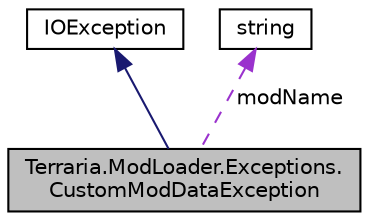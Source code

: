 digraph "Terraria.ModLoader.Exceptions.CustomModDataException"
{
 // LATEX_PDF_SIZE
  edge [fontname="Helvetica",fontsize="10",labelfontname="Helvetica",labelfontsize="10"];
  node [fontname="Helvetica",fontsize="10",shape=record];
  Node1 [label="Terraria.ModLoader.Exceptions.\lCustomModDataException",height=0.2,width=0.4,color="black", fillcolor="grey75", style="filled", fontcolor="black",tooltip=" "];
  Node2 -> Node1 [dir="back",color="midnightblue",fontsize="10",style="solid",fontname="Helvetica"];
  Node2 [label="IOException",height=0.2,width=0.4,color="black", fillcolor="white", style="filled",URL="$class_i_o_exception.html",tooltip=" "];
  Node3 -> Node1 [dir="back",color="darkorchid3",fontsize="10",style="dashed",label=" modName" ,fontname="Helvetica"];
  Node3 [label="string",height=0.2,width=0.4,color="black", fillcolor="white", style="filled",tooltip=" "];
}
